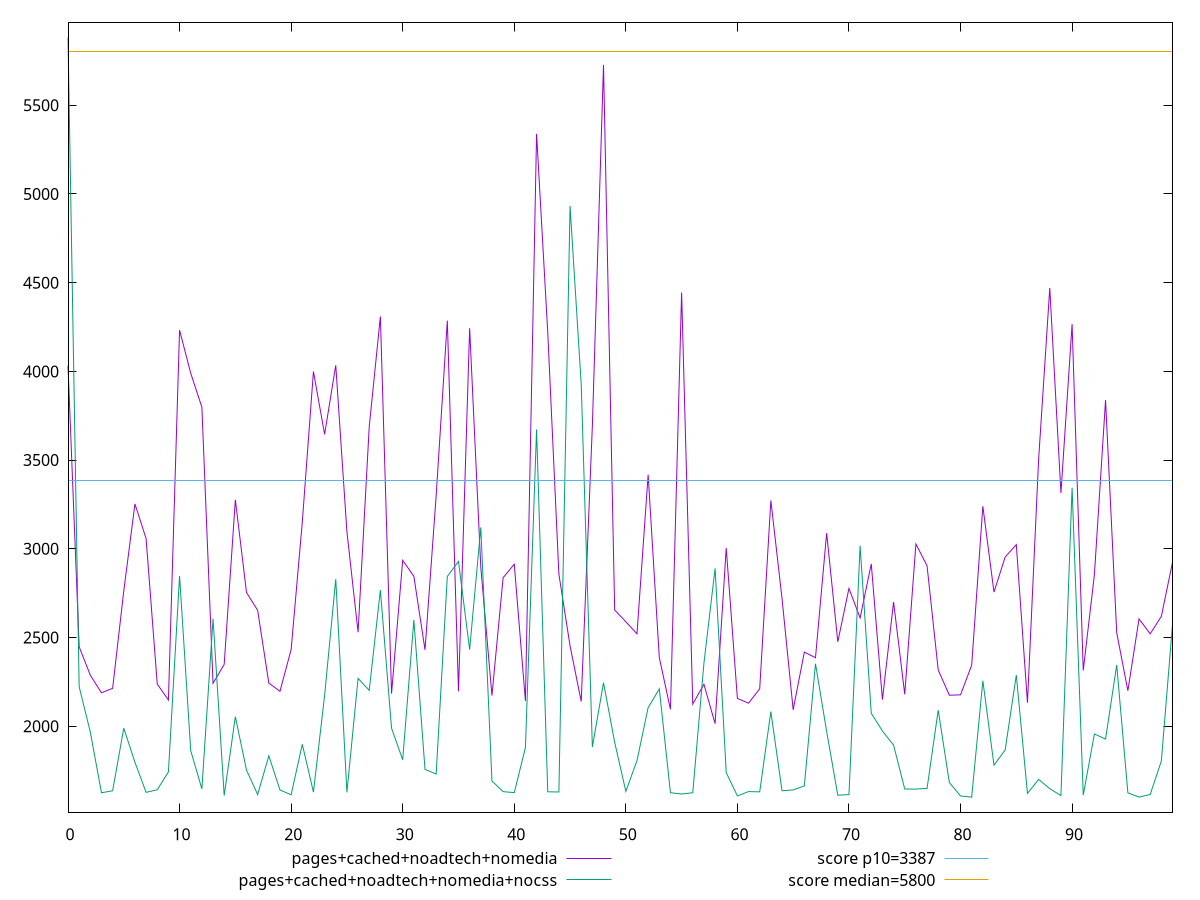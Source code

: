 reset

$pagesCachedNoadtechNomedia <<EOF
0 4031.944824000292
1 2447.8055200004083
2 2287.8340519999747
3 2188.438
4 2213.65
5 2762.875227999491
6 3252.910227999905
7 3057.6897639998333
8 2237.7075000000004
9 2148.0405
10 4232.544015999853
11 3989.5868688966802
12 3797.9991319999544
13 2241.975
14 2348.52686400025
15 3276.146759999502
16 2753.8119799995584
17 2653.1709560000127
18 2243.347100000485
19 2196.9786999999997
20 2432.1069239992516
21 3149.522116000226
22 3999.149764355694
23 3644.9825329777314
24 4034.285643999992
25 3096.0704739998328
26 2529.9438280002682
27 3687.485600000159
28 4309.139482884762
29 2184.322211999398
30 2935.096600000201
31 2845.2227180005675
32 2430.536108000001
33 3299.2924199003296
34 4286.198058000244
35 2197.216
36 4243.342243447149
37 2896.3057399999734
38 2172.9643180002213
39 2836.994671999526
40 2913.54037999957
41 2142.7439999999997
42 5338.634720000056
43 4221.861519999555
44 2856.937384000621
45 2453.2999399999867
46 2139.9115
47 3691.9200199995985
48 5727.350779999637
49 2655.0850160008727
50 2588.9703200001522
51 2520.6308879995463
52 3417.6132839996612
53 2387.0173920000407
54 2095.5429999999997
55 4444.807799999689
56 2125.32
57 2236.2691
58 2014.880375999669
59 3004.0976880004555
60 2156.703
61 2129.962
62 2211.5160000000005
63 3272.1111800002964
64 2719.9203799995666
65 2092.7214999999997
66 2418.087163999413
67 2386.080087999429
68 3088.862616000565
69 2475.8853919993962
70 2776.73966400029
71 2610.342040000273
72 2915.053792000113
73 2150.1965
74 2700.450359999787
75 2179.913
76 3027.124239999975
77 2904.55557999947
78 2317.0995000000003
79 2174.8695000000002
80 2177.0584999999996
81 2343.9613960001416
82 3239.8798538010524
83 2756.102583999706
84 2953.6229760002707
85 3023.5394319993834
86 2132.3765
87 3503.7966080005617
88 4469.952214648765
89 3314.637396527016
90 4265.9425019999235
91 2314.526735999437
92 2853.792987999582
93 3837.948384000285
94 2526.9606679992216
95 2200.2605000000003
96 2605.061539999316
97 2520.7365240002955
98 2619.3101120001047
99 2923.587372000532
EOF

$pagesCachedNoadtechNomediaNocss <<EOF
0 5881.739881999703
1 2223.18238600045
2 1966.9088020000104
3 1625.1264999999999
4 1636.4340000000002
5 1989.0928159998725
6 1796.811263999599
7 1627.4720000000002
8 1642.0634999999997
9 1742.6174999999998
10 2847.1276659996647
11 1862.6056879998519
12 1646.8899999999999
13 2605.6554900004594
14 1609.4845
15 2053.8407159999088
16 1752.8627980000476
17 1615.0149999999999
18 1833.5913840002645
19 1640.986
20 1613.6195000000002
21 1898.247891999465
22 1628.6395000000002
23 2173.9030519998178
24 2828.819649999524
25 1627.5325319991623
26 2269.5072920003076
27 2202.43908000026
28 2767.414194000069
29 1989.136028000631
30 1810.6455340003477
31 2598.896716000102
32 1756.8359500003628
33 1730.809585999847
34 2844.278631999862
35 2929.159248000101
36 2431.956981999888
37 3120.8816299992423
38 1691.475467999509
39 1631.4375
40 1625.8445000000002
41 1879.3263219993837
42 3672.48213799967
43 1630.5959999999998
44 1629.4279999999999
45 4932.508141999322
46 3928.1576180003976
47 1882.8321360004625
48 2245.0097760005165
49 1909.4577680007374
50 1633.0715
51 1806.1435
52 2105.0155399998093
53 2210.248882000268
54 1625.4210000000003
55 1617.9945
56 1625.1764999999996
57 2354.915808000792
58 2889.34290399955
59 1738.7950799997361
60 1607.5315
61 1631.7205
62 1630.2165
63 2082.6952879999644
64 1636.159
65 1641.0895599998325
66 1663.4630000000002
67 2352.4848279997996
68 1970.6768939995457
69 1611.5495
70 1614.6765
71 3016.754373999901
72 2073.244375999844
73 1973.0382400003864
74 1893.6599999999999
75 1646.0315
76 1645.8575
77 1649.4444999999998
78 2090.693204000185
79 1682.6619999999998
80 1607.2624999999998
81 1600.4009999999998
82 2256.4332759999115
83 1780.8726680006407
84 1866.3341399993642
85 2288.1729960008433
86 1621.5680000000002
87 1700.0897
88 1648.136
89 1609.2645
90 3344.213871999742
91 1611.8075000000001
92 1956.4089959992139
93 1927.6158200003583
94 2345.3071339993203
95 1624.6545
96 1600.8645
97 1615.2649999999999
98 1803.6069999995968
99 2573.039630000143
EOF

set key outside below
set xrange [0:99]
set yrange [1514.7742223600058:5967.366659639697]
set trange [1514.7742223600058:5967.366659639697]
set terminal svg size 640, 520 enhanced background rgb 'white'
set output "report_00015_2021-02-09T16-11-33.973Z/speed-index/comparison/line/3_vs_4.svg"

plot $pagesCachedNoadtechNomedia title "pages+cached+noadtech+nomedia" with line, \
     $pagesCachedNoadtechNomediaNocss title "pages+cached+noadtech+nomedia+nocss" with line, \
     3387 title "score p10=3387", \
     5800 title "score median=5800"

reset
